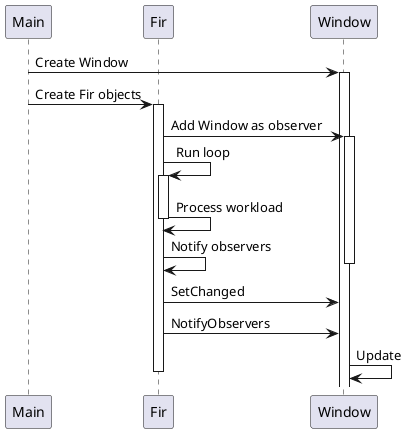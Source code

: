 @startuml
participant Main
participant Fir
participant Window

Main -> Window: Create Window
activate Window
Main -> Fir: Create Fir objects
activate Fir
Fir -> Window: Add Window as observer
activate Window
Fir -> Fir: Run loop
activate Fir
Fir -> Fir: Process workload
deactivate Fir
Fir -> Fir: Notify observers
deactivate Window
Fir -> Window: SetChanged
Fir -> Window: NotifyObservers
Window -> Window: Update

deactivate Fir
deactivate Main
@enduml
